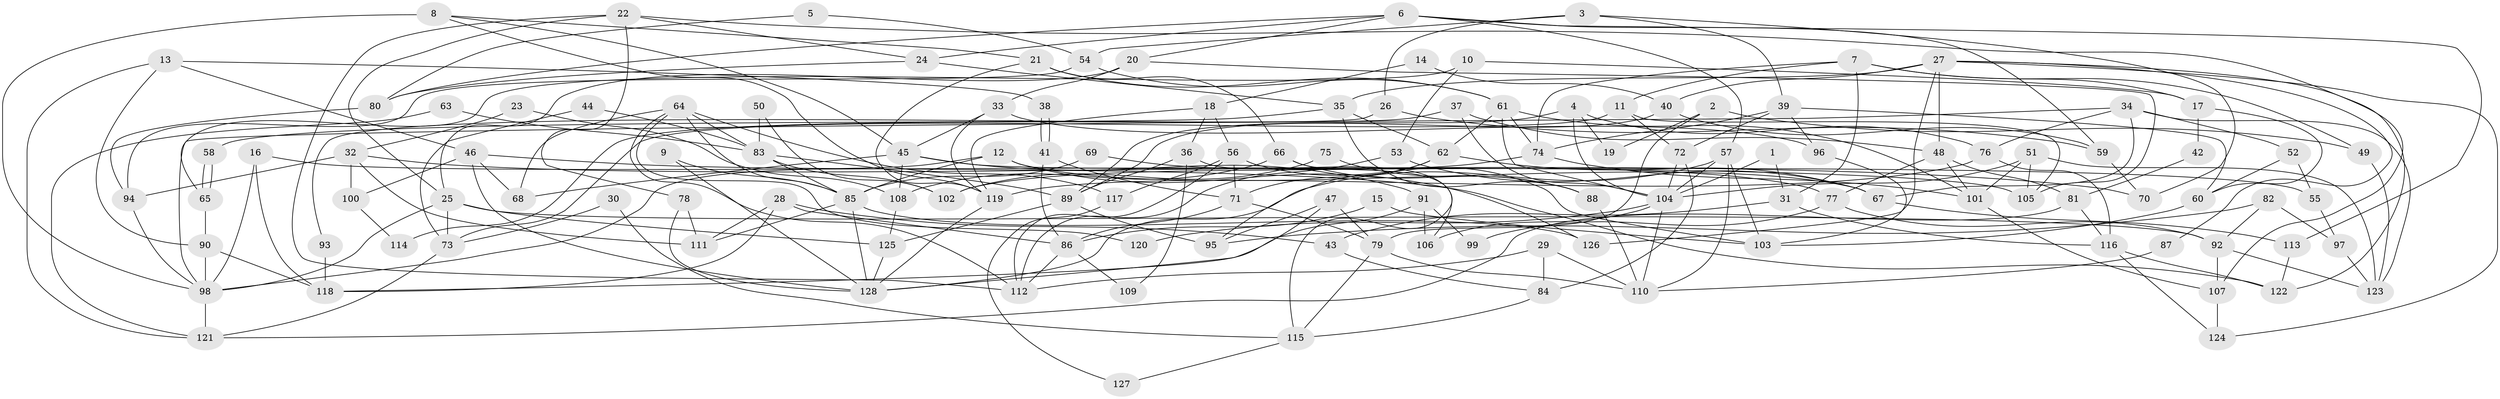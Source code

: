 // Generated by graph-tools (version 1.1) at 2025/26/03/09/25 03:26:16]
// undirected, 128 vertices, 256 edges
graph export_dot {
graph [start="1"]
  node [color=gray90,style=filled];
  1;
  2;
  3;
  4;
  5;
  6;
  7;
  8;
  9;
  10;
  11;
  12;
  13;
  14;
  15;
  16;
  17;
  18;
  19;
  20;
  21;
  22;
  23;
  24;
  25;
  26;
  27;
  28;
  29;
  30;
  31;
  32;
  33;
  34;
  35;
  36;
  37;
  38;
  39;
  40;
  41;
  42;
  43;
  44;
  45;
  46;
  47;
  48;
  49;
  50;
  51;
  52;
  53;
  54;
  55;
  56;
  57;
  58;
  59;
  60;
  61;
  62;
  63;
  64;
  65;
  66;
  67;
  68;
  69;
  70;
  71;
  72;
  73;
  74;
  75;
  76;
  77;
  78;
  79;
  80;
  81;
  82;
  83;
  84;
  85;
  86;
  87;
  88;
  89;
  90;
  91;
  92;
  93;
  94;
  95;
  96;
  97;
  98;
  99;
  100;
  101;
  102;
  103;
  104;
  105;
  106;
  107;
  108;
  109;
  110;
  111;
  112;
  113;
  114;
  115;
  116;
  117;
  118;
  119;
  120;
  121;
  122;
  123;
  124;
  125;
  126;
  127;
  128;
  1 -- 104;
  1 -- 31;
  2 -- 49;
  2 -- 79;
  2 -- 19;
  3 -- 70;
  3 -- 39;
  3 -- 26;
  3 -- 54;
  4 -- 89;
  4 -- 76;
  4 -- 19;
  4 -- 104;
  5 -- 80;
  5 -- 54;
  6 -- 20;
  6 -- 80;
  6 -- 24;
  6 -- 57;
  6 -- 59;
  6 -- 113;
  7 -- 74;
  7 -- 31;
  7 -- 11;
  7 -- 17;
  7 -- 49;
  8 -- 98;
  8 -- 119;
  8 -- 21;
  8 -- 45;
  9 -- 85;
  9 -- 128;
  10 -- 53;
  10 -- 17;
  10 -- 65;
  11 -- 72;
  11 -- 73;
  11 -- 105;
  12 -- 67;
  12 -- 126;
  12 -- 85;
  12 -- 98;
  13 -- 90;
  13 -- 46;
  13 -- 38;
  13 -- 121;
  14 -- 40;
  14 -- 18;
  15 -- 103;
  15 -- 86;
  16 -- 98;
  16 -- 118;
  16 -- 105;
  17 -- 60;
  17 -- 42;
  18 -- 56;
  18 -- 119;
  18 -- 36;
  20 -- 105;
  20 -- 25;
  20 -- 33;
  21 -- 61;
  21 -- 66;
  21 -- 119;
  22 -- 107;
  22 -- 25;
  22 -- 24;
  22 -- 78;
  22 -- 112;
  23 -- 32;
  23 -- 108;
  24 -- 35;
  24 -- 80;
  25 -- 73;
  25 -- 98;
  25 -- 92;
  25 -- 125;
  26 -- 59;
  26 -- 93;
  27 -- 122;
  27 -- 35;
  27 -- 40;
  27 -- 48;
  27 -- 87;
  27 -- 124;
  27 -- 126;
  28 -- 111;
  28 -- 86;
  28 -- 43;
  28 -- 118;
  29 -- 110;
  29 -- 112;
  29 -- 84;
  30 -- 73;
  30 -- 115;
  31 -- 43;
  31 -- 116;
  32 -- 111;
  32 -- 94;
  32 -- 70;
  32 -- 100;
  33 -- 119;
  33 -- 45;
  33 -- 96;
  34 -- 123;
  34 -- 98;
  34 -- 52;
  34 -- 67;
  34 -- 76;
  35 -- 62;
  35 -- 58;
  35 -- 88;
  36 -- 106;
  36 -- 89;
  36 -- 109;
  37 -- 104;
  37 -- 48;
  37 -- 114;
  38 -- 41;
  38 -- 41;
  39 -- 72;
  39 -- 96;
  39 -- 60;
  39 -- 74;
  40 -- 89;
  40 -- 59;
  41 -- 86;
  41 -- 71;
  42 -- 81;
  43 -- 84;
  44 -- 83;
  44 -- 73;
  45 -- 55;
  45 -- 68;
  45 -- 91;
  45 -- 108;
  46 -- 128;
  46 -- 68;
  46 -- 100;
  46 -- 122;
  47 -- 95;
  47 -- 128;
  47 -- 79;
  48 -- 101;
  48 -- 77;
  48 -- 81;
  49 -- 123;
  50 -- 102;
  50 -- 83;
  51 -- 105;
  51 -- 101;
  51 -- 104;
  51 -- 123;
  52 -- 60;
  52 -- 55;
  53 -- 67;
  53 -- 112;
  54 -- 61;
  54 -- 94;
  55 -- 97;
  56 -- 112;
  56 -- 71;
  56 -- 103;
  56 -- 117;
  57 -- 104;
  57 -- 103;
  57 -- 110;
  57 -- 128;
  58 -- 65;
  58 -- 65;
  59 -- 70;
  60 -- 103;
  61 -- 104;
  61 -- 101;
  61 -- 62;
  61 -- 74;
  62 -- 71;
  62 -- 67;
  62 -- 95;
  63 -- 83;
  63 -- 121;
  64 -- 83;
  64 -- 85;
  64 -- 68;
  64 -- 112;
  64 -- 117;
  64 -- 120;
  65 -- 90;
  66 -- 88;
  66 -- 108;
  66 -- 115;
  67 -- 113;
  69 -- 85;
  69 -- 77;
  71 -- 79;
  71 -- 86;
  72 -- 104;
  72 -- 84;
  73 -- 121;
  74 -- 101;
  74 -- 102;
  75 -- 88;
  75 -- 102;
  76 -- 119;
  76 -- 116;
  77 -- 92;
  77 -- 99;
  78 -- 128;
  78 -- 111;
  79 -- 110;
  79 -- 115;
  80 -- 94;
  81 -- 116;
  81 -- 121;
  82 -- 97;
  82 -- 95;
  82 -- 92;
  83 -- 89;
  83 -- 85;
  83 -- 102;
  84 -- 115;
  85 -- 128;
  85 -- 111;
  85 -- 126;
  86 -- 112;
  86 -- 109;
  87 -- 110;
  88 -- 110;
  89 -- 125;
  89 -- 95;
  90 -- 98;
  90 -- 118;
  91 -- 118;
  91 -- 99;
  91 -- 106;
  92 -- 107;
  92 -- 123;
  93 -- 118;
  94 -- 98;
  96 -- 103;
  97 -- 123;
  98 -- 121;
  100 -- 114;
  101 -- 107;
  104 -- 106;
  104 -- 110;
  104 -- 120;
  107 -- 124;
  108 -- 125;
  113 -- 122;
  115 -- 127;
  116 -- 122;
  116 -- 124;
  117 -- 127;
  119 -- 128;
  125 -- 128;
}

